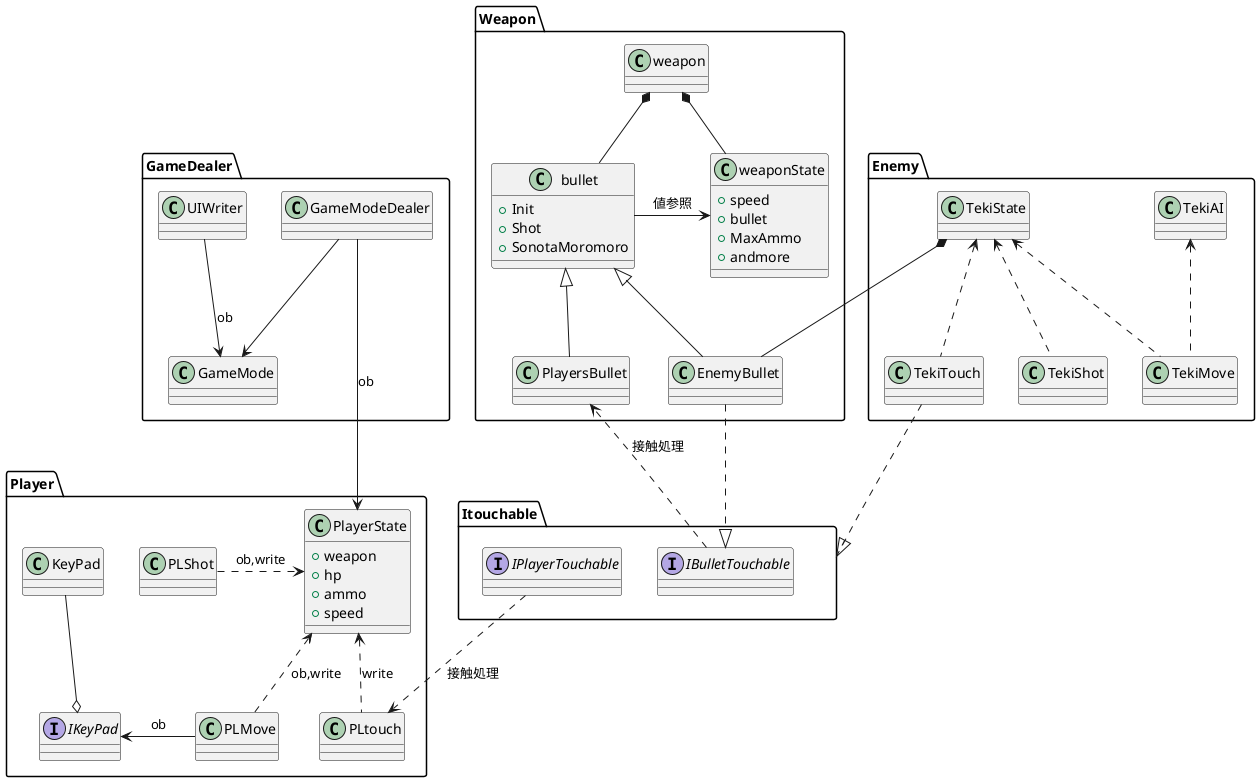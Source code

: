 @startuml クラス図


package Player{
class PlayerState{
+weapon
+hp
+ammo
+speed
}

class PLMove
class PLShot
class PLtouch

interface IKeyPad
class KeyPad

KeyPad --o IKeyPad
IKeyPad <- PLMove : ob
PlayerState <.left. PLShot : ob,write
PlayerState <.. PLMove : ob,write
PlayerState <.. PLtouch : write
}

package Itouchable{
    interface IBulletTouchable
    interface IPlayerTouchable
}
    IPlayerTouchable ..> PLtouch : 接触処理 

package Weapon{
    class weapon
    
    class bullet{
        +Init
        +Shot
        +SonotaMoromoro
    }
    
    class weaponState{
        +speed
        +bullet
        +MaxAmmo
        +andmore
    }

    class PlayersBullet
    weapon *-- bullet
    weapon *-- weaponState
    weaponState<-left- bullet : 値参照
    bullet <|-- EnemyBullet
    IBulletTouchable <|.Up. EnemyBullet
    bullet <|-- PlayersBullet

}



package Enemy{
    class TekiMove
    class TekiTouch
    class TekiShot
    class TekiAI
    class TekiState

    TekiState <.. TekiMove
    TekiAI <.. TekiMove
    TekiState <.. TekiTouch
    TekiState <.. TekiShot
    Itouchable <|.up. TekiTouch
    TekiState *-- EnemyBullet 
    IBulletTouchable ..> PlayersBullet :接触処理
}

package GameDealer{
    class GameMode
    class UIWriter
    class GameModeDealer

    GameMode <-up- UIWriter : ob
    GameMode <-up- GameModeDealer

    PlayerState <--up- GameModeDealer : ob

}

@enduml
